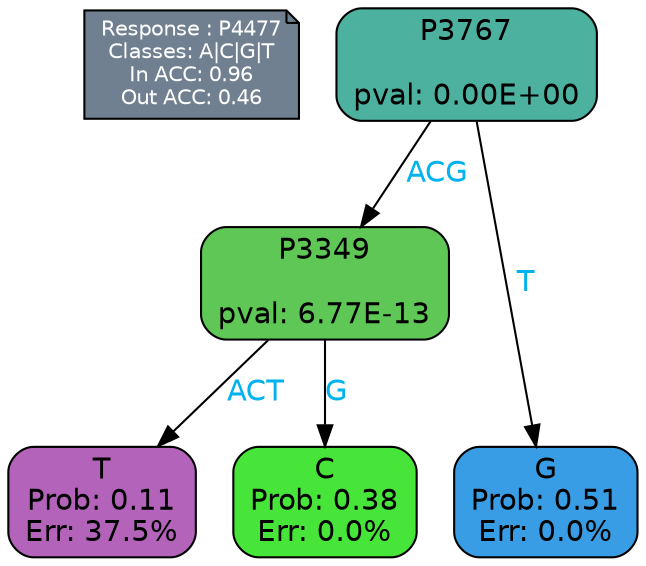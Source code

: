 digraph Tree {
node [shape=box, style="filled, rounded", color="black", fontname=helvetica] ;
graph [ranksep=equally, splines=polylines, bgcolor=transparent, dpi=600] ;
edge [fontname=helvetica] ;
LEGEND [label="Response : P4477
Classes: A|C|G|T
In ACC: 0.96
Out ACC: 0.46
",shape=note,align=left,style=filled,fillcolor="slategray",fontcolor="white",fontsize=10];1 [label="P3767

pval: 0.00E+00", fillcolor="#4cb19e"] ;
2 [label="P3349

pval: 6.77E-13", fillcolor="#5fc756"] ;
3 [label="T
Prob: 0.11
Err: 37.5%", fillcolor="#b364ba"] ;
4 [label="C
Prob: 0.38
Err: 0.0%", fillcolor="#47e539"] ;
5 [label="G
Prob: 0.51
Err: 0.0%", fillcolor="#399de5"] ;
1 -> 2 [label="ACG",fontcolor=deepskyblue2] ;
1 -> 5 [label="T",fontcolor=deepskyblue2] ;
2 -> 3 [label="ACT",fontcolor=deepskyblue2] ;
2 -> 4 [label="G",fontcolor=deepskyblue2] ;
{rank = same; 3;4;5;}{rank = same; LEGEND;1;}}